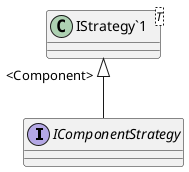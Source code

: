 @startuml
interface IComponentStrategy {
}
class "IStrategy`1"<T> {
}
"IStrategy`1" "<Component>" <|-- IComponentStrategy
@enduml
